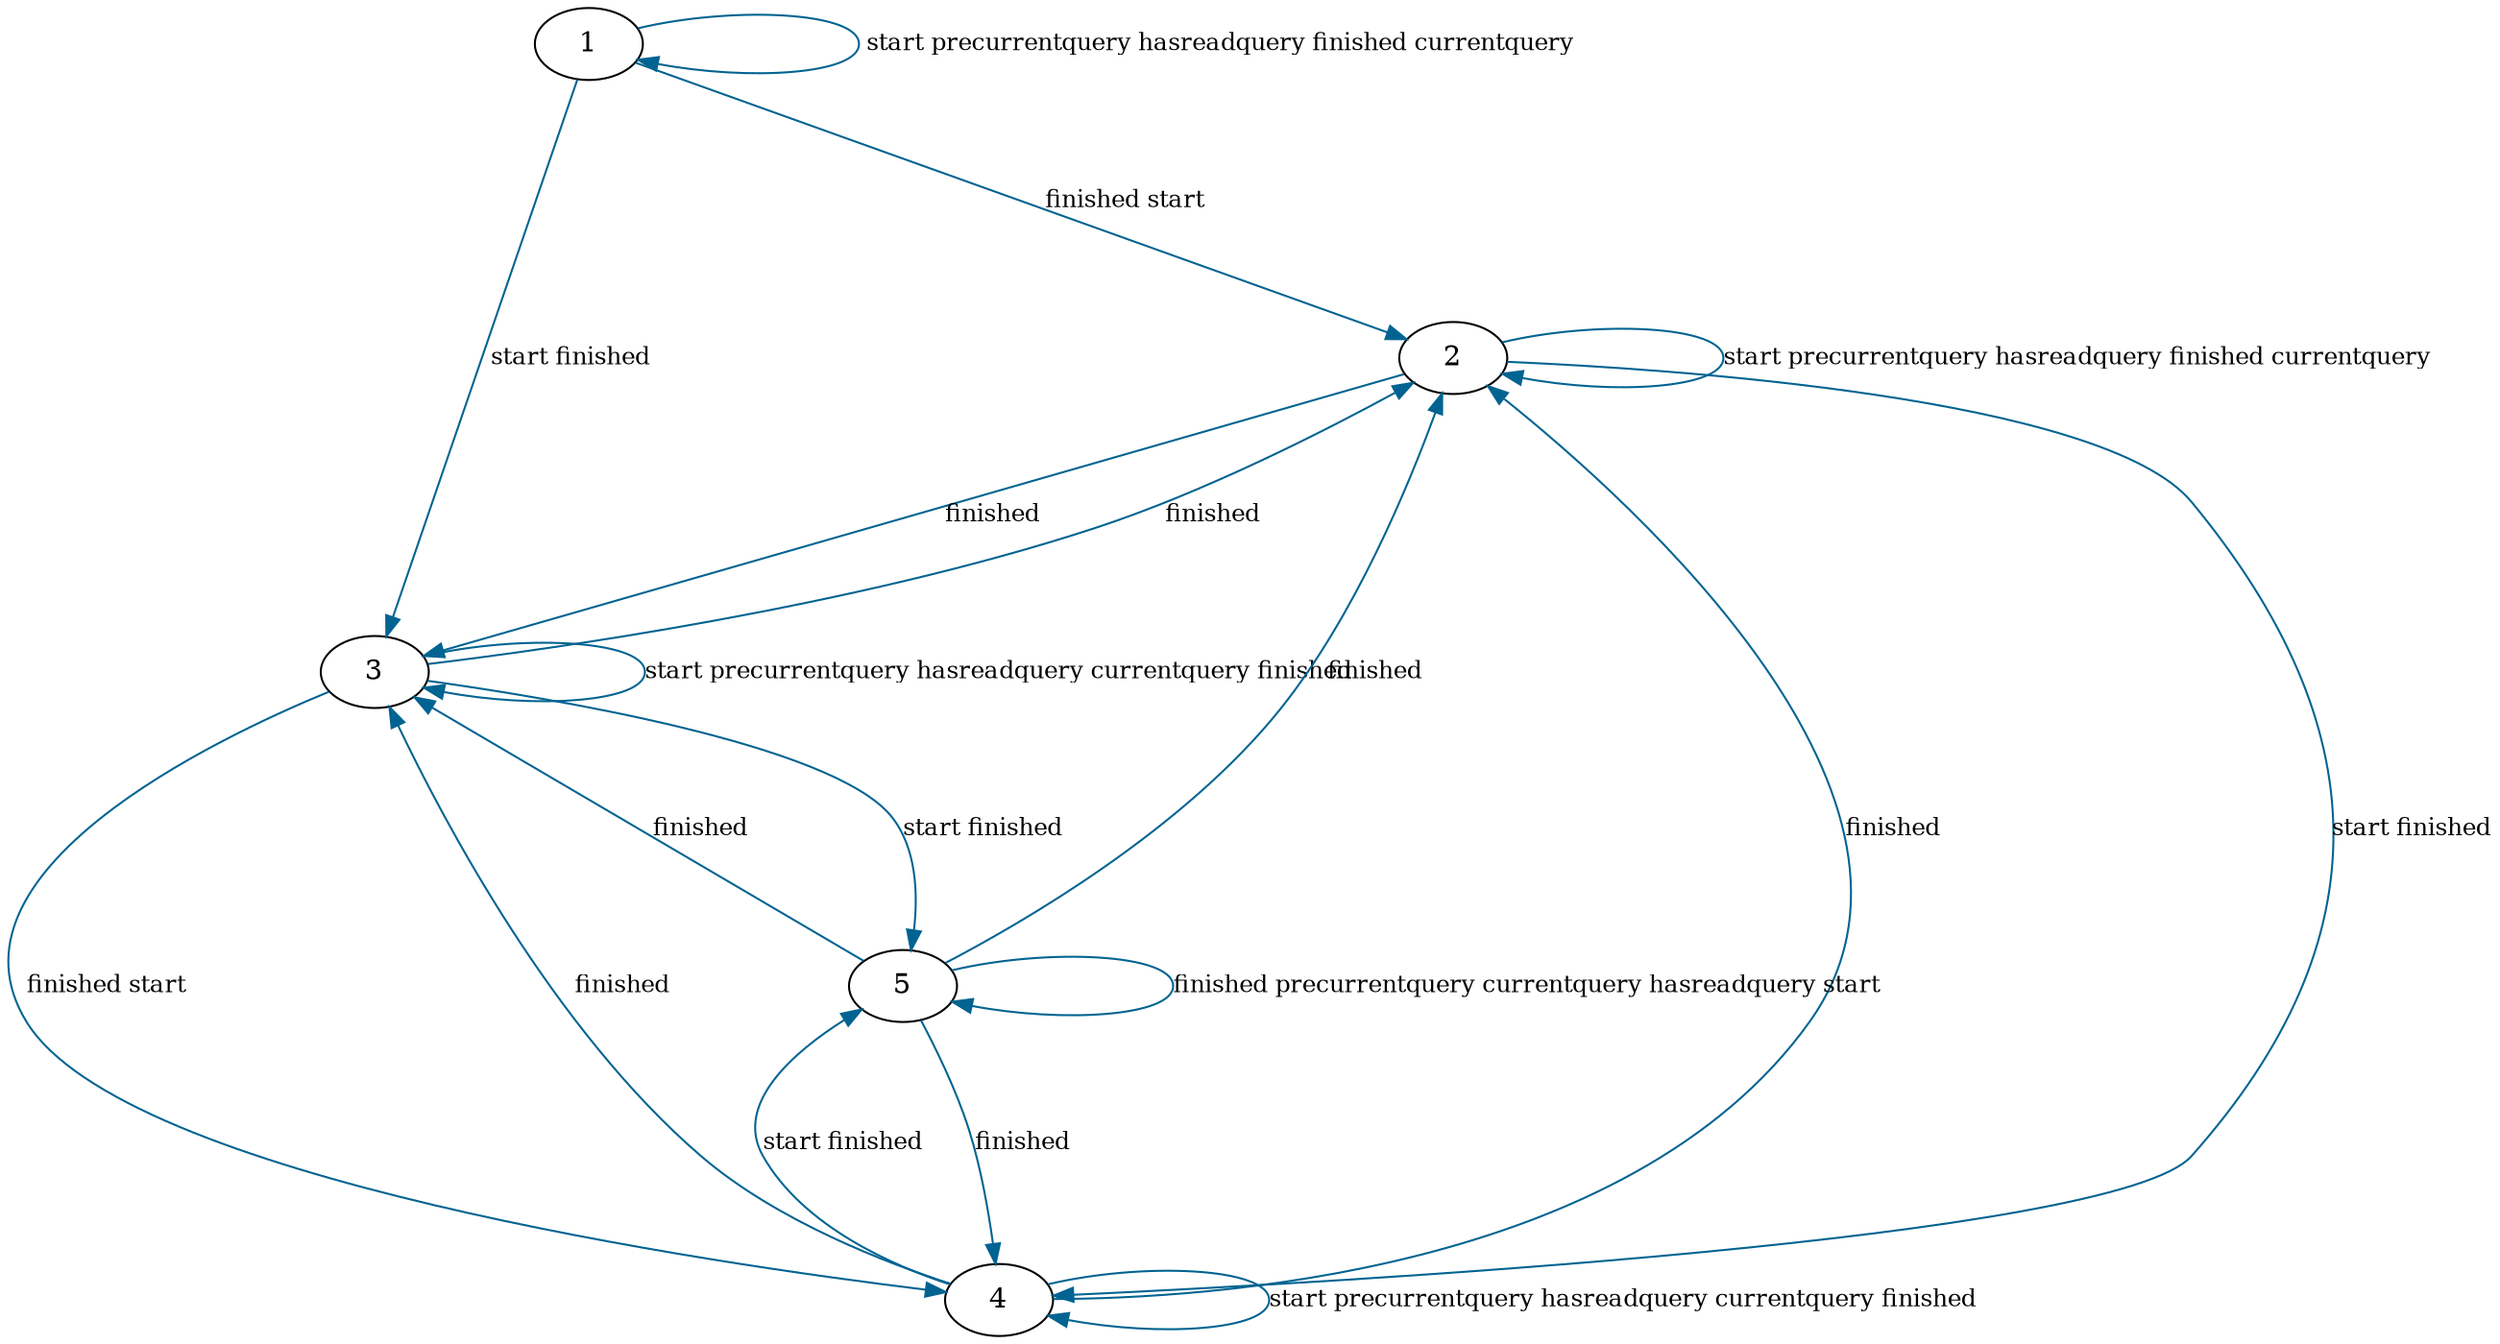 digraph visited_states {
graph [nodesep=1.5, ranksep=1.5];
1 -> 1 [color = "#006391", label=" start precurrentquery hasreadquery finished currentquery", fontsize=12];

1 -> 2 [color = "#006391", label="finished start", fontsize=12];

2 -> 2 [color = "#006391", label="start precurrentquery hasreadquery finished currentquery", fontsize=12];

1 -> 3 [color = "#006391", label="start finished", fontsize=12];

2 -> 3 [color = "#006391", label="finished", fontsize=12];

3 -> 3 [color = "#006391", label="start precurrentquery hasreadquery currentquery finished", fontsize=12];

3 -> 2 [color = "#006391", label="finished", fontsize=12];

2 -> 4 [color = "#006391", label="start finished", fontsize=12];

3 -> 4 [color = "#006391", label="finished start", fontsize=12];

4 -> 4 [color = "#006391", label="start precurrentquery hasreadquery currentquery finished", fontsize=12];

4 -> 3 [color = "#006391", label="finished", fontsize=12];

4 -> 2 [color = "#006391", label="finished", fontsize=12];

3 -> 5 [color = "#006391", label="start finished", fontsize=12];

4 -> 5 [color = "#006391", label="start finished", fontsize=12];

5 -> 3 [color = "#006391", label="finished", fontsize=12];

5 -> 5 [color = "#006391", label="finished precurrentquery currentquery hasreadquery start", fontsize=12];

5 -> 2 [color = "#006391", label="finished", fontsize=12];

5 -> 4 [color = "#006391", label="finished", fontsize=12];


}
